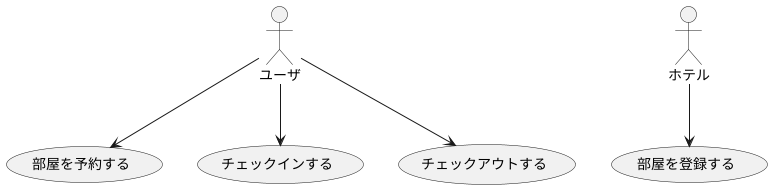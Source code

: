 @startuml
:ユーザ: --> (部屋を予約する)
:ユーザ: --> (チェックインする)
:ユーザ: --> (チェックアウトする)

:ホテル: --> (部屋を登録する)

@enduml